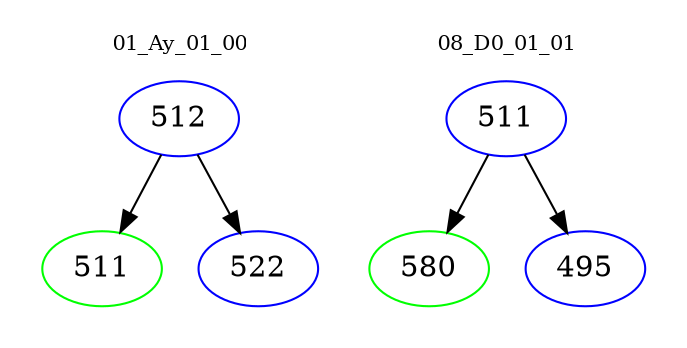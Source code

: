 digraph{
subgraph cluster_0 {
color = white
label = "01_Ay_01_00";
fontsize=10;
T0_512 [label="512", color="blue"]
T0_512 -> T0_511 [color="black"]
T0_511 [label="511", color="green"]
T0_512 -> T0_522 [color="black"]
T0_522 [label="522", color="blue"]
}
subgraph cluster_1 {
color = white
label = "08_D0_01_01";
fontsize=10;
T1_511 [label="511", color="blue"]
T1_511 -> T1_580 [color="black"]
T1_580 [label="580", color="green"]
T1_511 -> T1_495 [color="black"]
T1_495 [label="495", color="blue"]
}
}
